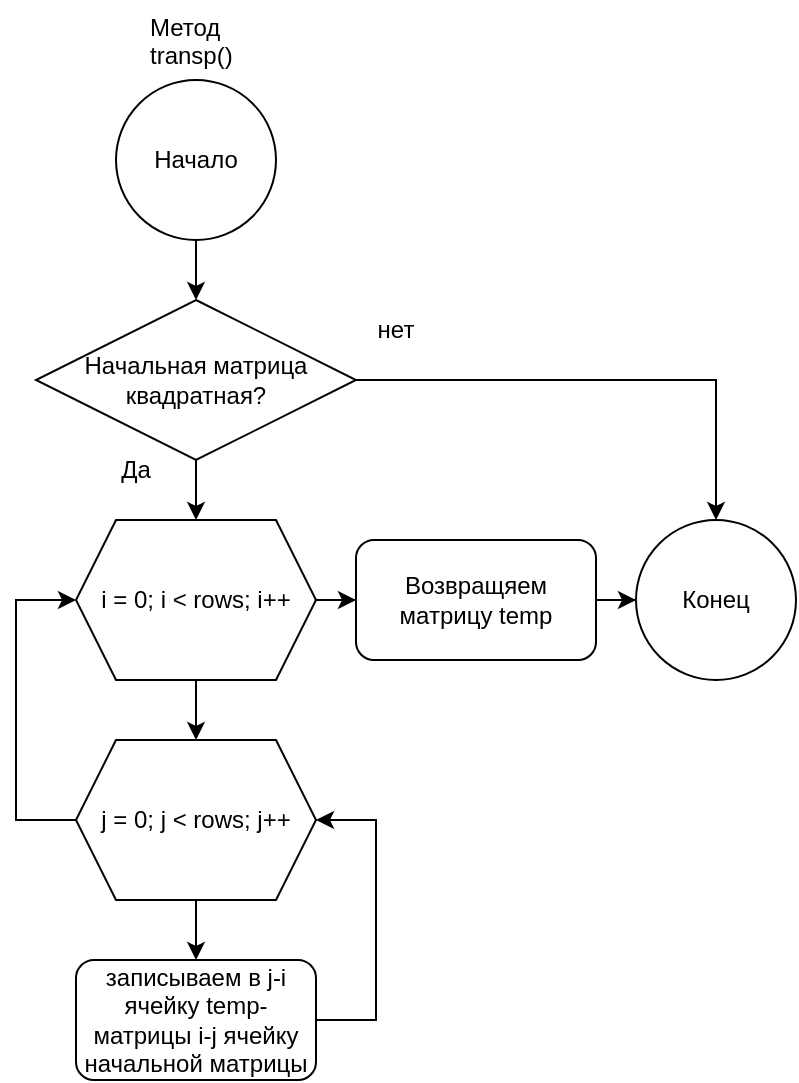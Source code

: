 <mxfile version="22.0.6" type="device">
  <diagram id="C5RBs43oDa-KdzZeNtuy" name="Page-1">
    <mxGraphModel dx="880" dy="1647" grid="1" gridSize="10" guides="1" tooltips="1" connect="1" arrows="1" fold="1" page="1" pageScale="1" pageWidth="827" pageHeight="1169" math="0" shadow="0">
      <root>
        <mxCell id="WIyWlLk6GJQsqaUBKTNV-0" />
        <mxCell id="WIyWlLk6GJQsqaUBKTNV-1" parent="WIyWlLk6GJQsqaUBKTNV-0" />
        <mxCell id="XWn2M51RmJL0N5nJxqvO-13" value="" style="edgeStyle=orthogonalEdgeStyle;rounded=0;orthogonalLoop=1;jettySize=auto;html=1;" edge="1" parent="WIyWlLk6GJQsqaUBKTNV-1" source="Ubb5ROTUOUGo-VrQMUPh-2" target="XWn2M51RmJL0N5nJxqvO-12">
          <mxGeometry relative="1" as="geometry" />
        </mxCell>
        <mxCell id="Ubb5ROTUOUGo-VrQMUPh-2" value="Начало" style="ellipse;whiteSpace=wrap;html=1;aspect=fixed;" parent="WIyWlLk6GJQsqaUBKTNV-1" vertex="1">
          <mxGeometry x="190" y="-40" width="80" height="80" as="geometry" />
        </mxCell>
        <mxCell id="tDjBWsQFiIevHS3Qz3SF-63" value="Конец" style="ellipse;whiteSpace=wrap;html=1;rounded=1;" parent="WIyWlLk6GJQsqaUBKTNV-1" vertex="1">
          <mxGeometry x="450" y="180" width="80" height="80" as="geometry" />
        </mxCell>
        <mxCell id="XWn2M51RmJL0N5nJxqvO-3" value="" style="edgeStyle=orthogonalEdgeStyle;rounded=0;orthogonalLoop=1;jettySize=auto;html=1;" edge="1" parent="WIyWlLk6GJQsqaUBKTNV-1" source="XWn2M51RmJL0N5nJxqvO-0" target="XWn2M51RmJL0N5nJxqvO-1">
          <mxGeometry relative="1" as="geometry" />
        </mxCell>
        <mxCell id="XWn2M51RmJL0N5nJxqvO-19" value="" style="edgeStyle=orthogonalEdgeStyle;rounded=0;orthogonalLoop=1;jettySize=auto;html=1;" edge="1" parent="WIyWlLk6GJQsqaUBKTNV-1" source="XWn2M51RmJL0N5nJxqvO-0" target="XWn2M51RmJL0N5nJxqvO-18">
          <mxGeometry relative="1" as="geometry" />
        </mxCell>
        <mxCell id="XWn2M51RmJL0N5nJxqvO-0" value="i = 0; i &amp;lt; rows; i++" style="shape=hexagon;perimeter=hexagonPerimeter2;whiteSpace=wrap;html=1;fixedSize=1;" vertex="1" parent="WIyWlLk6GJQsqaUBKTNV-1">
          <mxGeometry x="170" y="180" width="120" height="80" as="geometry" />
        </mxCell>
        <mxCell id="XWn2M51RmJL0N5nJxqvO-7" value="" style="edgeStyle=orthogonalEdgeStyle;rounded=0;orthogonalLoop=1;jettySize=auto;html=1;" edge="1" parent="WIyWlLk6GJQsqaUBKTNV-1" source="XWn2M51RmJL0N5nJxqvO-1" target="XWn2M51RmJL0N5nJxqvO-5">
          <mxGeometry relative="1" as="geometry" />
        </mxCell>
        <mxCell id="XWn2M51RmJL0N5nJxqvO-1" value="j = 0; j &amp;lt; rows; j++" style="shape=hexagon;perimeter=hexagonPerimeter2;whiteSpace=wrap;html=1;fixedSize=1;" vertex="1" parent="WIyWlLk6GJQsqaUBKTNV-1">
          <mxGeometry x="170" y="290" width="120" height="80" as="geometry" />
        </mxCell>
        <mxCell id="XWn2M51RmJL0N5nJxqvO-5" value="записываем в j-i ячейку temp-матрицы i-j ячейку начальной матрицы" style="rounded=1;whiteSpace=wrap;html=1;" vertex="1" parent="WIyWlLk6GJQsqaUBKTNV-1">
          <mxGeometry x="170" y="400" width="120" height="60" as="geometry" />
        </mxCell>
        <mxCell id="XWn2M51RmJL0N5nJxqvO-6" value="Метод&#xa;transp()" style="text;whiteSpace=wrap;" vertex="1" parent="WIyWlLk6GJQsqaUBKTNV-1">
          <mxGeometry x="205" y="-80" width="50" height="40" as="geometry" />
        </mxCell>
        <mxCell id="XWn2M51RmJL0N5nJxqvO-8" value="" style="endArrow=classic;html=1;rounded=0;exitX=1;exitY=0.5;exitDx=0;exitDy=0;entryX=1;entryY=0.5;entryDx=0;entryDy=0;" edge="1" parent="WIyWlLk6GJQsqaUBKTNV-1" source="XWn2M51RmJL0N5nJxqvO-5" target="XWn2M51RmJL0N5nJxqvO-1">
          <mxGeometry width="50" height="50" relative="1" as="geometry">
            <mxPoint x="320" y="510" as="sourcePoint" />
            <mxPoint x="370" y="460" as="targetPoint" />
            <Array as="points">
              <mxPoint x="320" y="430" />
              <mxPoint x="320" y="330" />
            </Array>
          </mxGeometry>
        </mxCell>
        <mxCell id="XWn2M51RmJL0N5nJxqvO-10" value="" style="endArrow=classic;html=1;rounded=0;entryX=0;entryY=0.5;entryDx=0;entryDy=0;exitX=0;exitY=0.5;exitDx=0;exitDy=0;" edge="1" parent="WIyWlLk6GJQsqaUBKTNV-1" source="XWn2M51RmJL0N5nJxqvO-1" target="XWn2M51RmJL0N5nJxqvO-0">
          <mxGeometry width="50" height="50" relative="1" as="geometry">
            <mxPoint x="80" y="280" as="sourcePoint" />
            <mxPoint x="130" y="230" as="targetPoint" />
            <Array as="points">
              <mxPoint x="140" y="330" />
              <mxPoint x="140" y="220" />
            </Array>
          </mxGeometry>
        </mxCell>
        <mxCell id="XWn2M51RmJL0N5nJxqvO-14" value="" style="edgeStyle=orthogonalEdgeStyle;rounded=0;orthogonalLoop=1;jettySize=auto;html=1;" edge="1" parent="WIyWlLk6GJQsqaUBKTNV-1" source="XWn2M51RmJL0N5nJxqvO-12" target="XWn2M51RmJL0N5nJxqvO-0">
          <mxGeometry relative="1" as="geometry" />
        </mxCell>
        <mxCell id="XWn2M51RmJL0N5nJxqvO-12" value="Начальная матрица квадратная?" style="rhombus;whiteSpace=wrap;html=1;" vertex="1" parent="WIyWlLk6GJQsqaUBKTNV-1">
          <mxGeometry x="150" y="70" width="160" height="80" as="geometry" />
        </mxCell>
        <mxCell id="XWn2M51RmJL0N5nJxqvO-15" value="Да" style="text;html=1;strokeColor=none;fillColor=none;align=center;verticalAlign=middle;whiteSpace=wrap;rounded=0;" vertex="1" parent="WIyWlLk6GJQsqaUBKTNV-1">
          <mxGeometry x="170" y="140" width="60" height="30" as="geometry" />
        </mxCell>
        <mxCell id="XWn2M51RmJL0N5nJxqvO-16" value="&lt;div&gt;нет&lt;/div&gt;" style="text;html=1;strokeColor=none;fillColor=none;align=center;verticalAlign=middle;whiteSpace=wrap;rounded=0;" vertex="1" parent="WIyWlLk6GJQsqaUBKTNV-1">
          <mxGeometry x="300" y="70" width="60" height="30" as="geometry" />
        </mxCell>
        <mxCell id="XWn2M51RmJL0N5nJxqvO-17" value="" style="endArrow=classic;html=1;rounded=0;exitX=1;exitY=0.5;exitDx=0;exitDy=0;entryX=0.5;entryY=0;entryDx=0;entryDy=0;" edge="1" parent="WIyWlLk6GJQsqaUBKTNV-1" source="XWn2M51RmJL0N5nJxqvO-12" target="tDjBWsQFiIevHS3Qz3SF-63">
          <mxGeometry width="50" height="50" relative="1" as="geometry">
            <mxPoint x="390" y="140" as="sourcePoint" />
            <mxPoint x="440" y="90" as="targetPoint" />
            <Array as="points">
              <mxPoint x="490" y="110" />
            </Array>
          </mxGeometry>
        </mxCell>
        <mxCell id="XWn2M51RmJL0N5nJxqvO-20" value="" style="edgeStyle=orthogonalEdgeStyle;rounded=0;orthogonalLoop=1;jettySize=auto;html=1;" edge="1" parent="WIyWlLk6GJQsqaUBKTNV-1" source="XWn2M51RmJL0N5nJxqvO-18" target="tDjBWsQFiIevHS3Qz3SF-63">
          <mxGeometry relative="1" as="geometry" />
        </mxCell>
        <mxCell id="XWn2M51RmJL0N5nJxqvO-18" value="Возвращяем матрицу temp" style="rounded=1;whiteSpace=wrap;html=1;" vertex="1" parent="WIyWlLk6GJQsqaUBKTNV-1">
          <mxGeometry x="310" y="190" width="120" height="60" as="geometry" />
        </mxCell>
      </root>
    </mxGraphModel>
  </diagram>
</mxfile>
